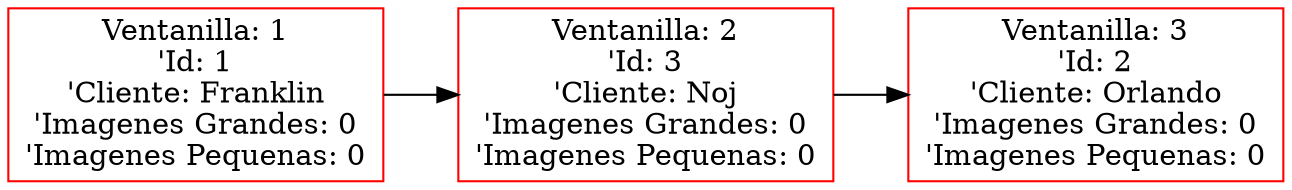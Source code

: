  digraph G {
 rankdir=LR;
 node0 [label="Ventanilla: 1\n'Id: 1\n'Cliente: Franklin\n'Imagenes Grandes: 0\n'Imagenes Pequenas: 0", color="red", shape="rectangle"];
 node1 [label="Ventanilla: 2\n'Id: 3\n'Cliente: Noj\n'Imagenes Grandes: 0\n'Imagenes Pequenas: 0", color="red", shape="rectangle"];
 node0 -> node1 [dir="forward"];
 node2 [label="Ventanilla: 3\n'Id: 2\n'Cliente: Orlando\n'Imagenes Grandes: 0\n'Imagenes Pequenas: 0", color="red", shape="rectangle"];
 node1 -> node2 [dir="forward"];
 }
